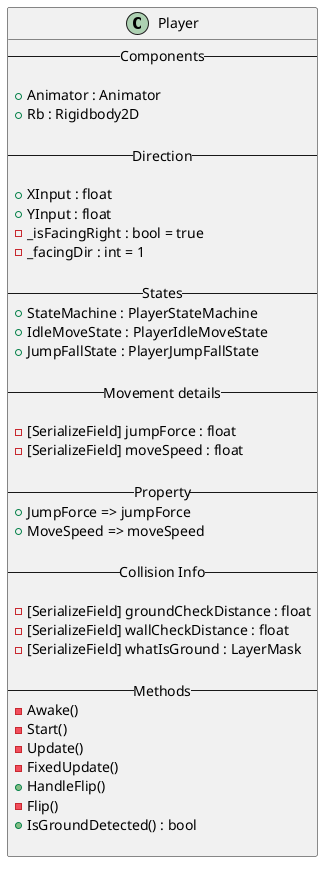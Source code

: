 @startuml

class Player
{
    -- Components --
    
    + Animator : Animator
    + Rb : Rigidbody2D
    
    --Direction--
     
    + XInput : float
    + YInput : float
    - _isFacingRight : bool = true
    - _facingDir : int = 1
    
    --States--
    + StateMachine : PlayerStateMachine
    + IdleMoveState : PlayerIdleMoveState
    + JumpFallState : PlayerJumpFallState
    
    --Movement details--
    
    - [SerializeField] jumpForce : float
    - [SerializeField] moveSpeed : float
    
    --Property--
    + JumpForce => jumpForce
    + MoveSpeed => moveSpeed
    
    --Collision Info--
    
    - [SerializeField] groundCheckDistance : float
    - [SerializeField] wallCheckDistance : float
    - [SerializeField] whatIsGround : LayerMask
    
    --Methods--
    - Awake()
    - Start()
    - Update()
    - FixedUpdate()
    + HandleFlip()
    - Flip()
    + IsGroundDetected() : bool
   
}

@enduml